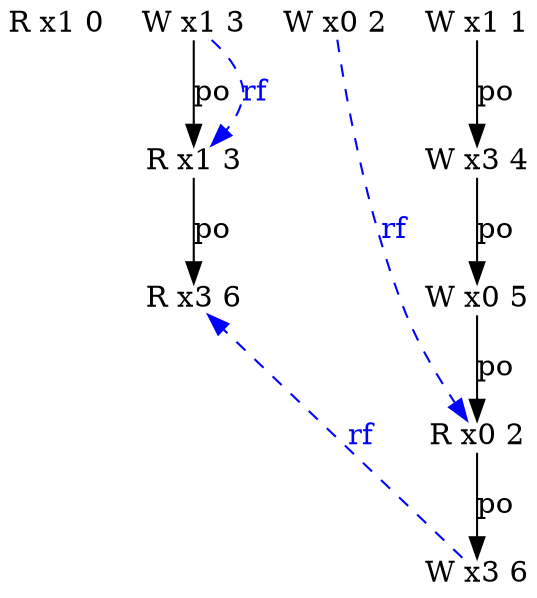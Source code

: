 digraph g {
  n1_0 [type=R,loc=1,th=1,idx=0,label="R x1 0",pos="1,0!",shape=plain];
  n0_1 [type=W,loc=3,th=0,idx=1,label="W x3 4",pos="0,-1!",shape=plain];
  n0_4 [type=W,loc=3,th=0,idx=4,label="W x3 6",pos="0,-4!",shape=plain];
  n0_3 [type=R,loc=0,th=0,idx=3,label="R x0 2",pos="0,-3!",shape=plain];
  n0_0 [type=W,loc=1,th=0,idx=0,label="W x1 1",pos="0,0!",shape=plain];
  n2_0 [type=W,loc=0,th=2,idx=0,label="W x0 2",pos="2,0!",shape=plain];
  n3_0 [type=W,loc=1,th=3,idx=0,label="W x1 3",pos="3,0!",shape=plain];
  n3_2 [type=R,loc=3,th=3,idx=2,label="R x3 6",pos="3,-2!",shape=plain];
  n3_1 [type=R,loc=1,th=3,idx=1,label="R x1 3",pos="3,-1!",shape=plain];
  n0_2 [type=W,loc=0,th=0,idx=2,label="W x0 5",pos="0,-2!",shape=plain];
  n3_1 -> n3_2 [label="po"];
  n0_1 -> n0_2 [label="po"];
  n3_0 -> n3_1 [label="po"];
  n0_3 -> n0_4 [label="po"];
  n0_0 -> n0_1 [label="po"];
  n0_2 -> n0_3 [label="po"];
  n0_4 -> n3_2 [from_th=0,to_th=3,from_idx=4,to_idx=2,constraint=false,style=dashed,label="rf",fontcolor=blue,color=blue];
  n3_0 -> n3_1 [from_th=3,to_th=3,from_idx=0,to_idx=1,constraint=false,style=dashed,label="rf",fontcolor=blue,color=blue];
  n2_0 -> n0_3 [from_th=2,to_th=0,from_idx=0,to_idx=3,constraint=false,style=dashed,label="rf",fontcolor=blue,color=blue];
}
